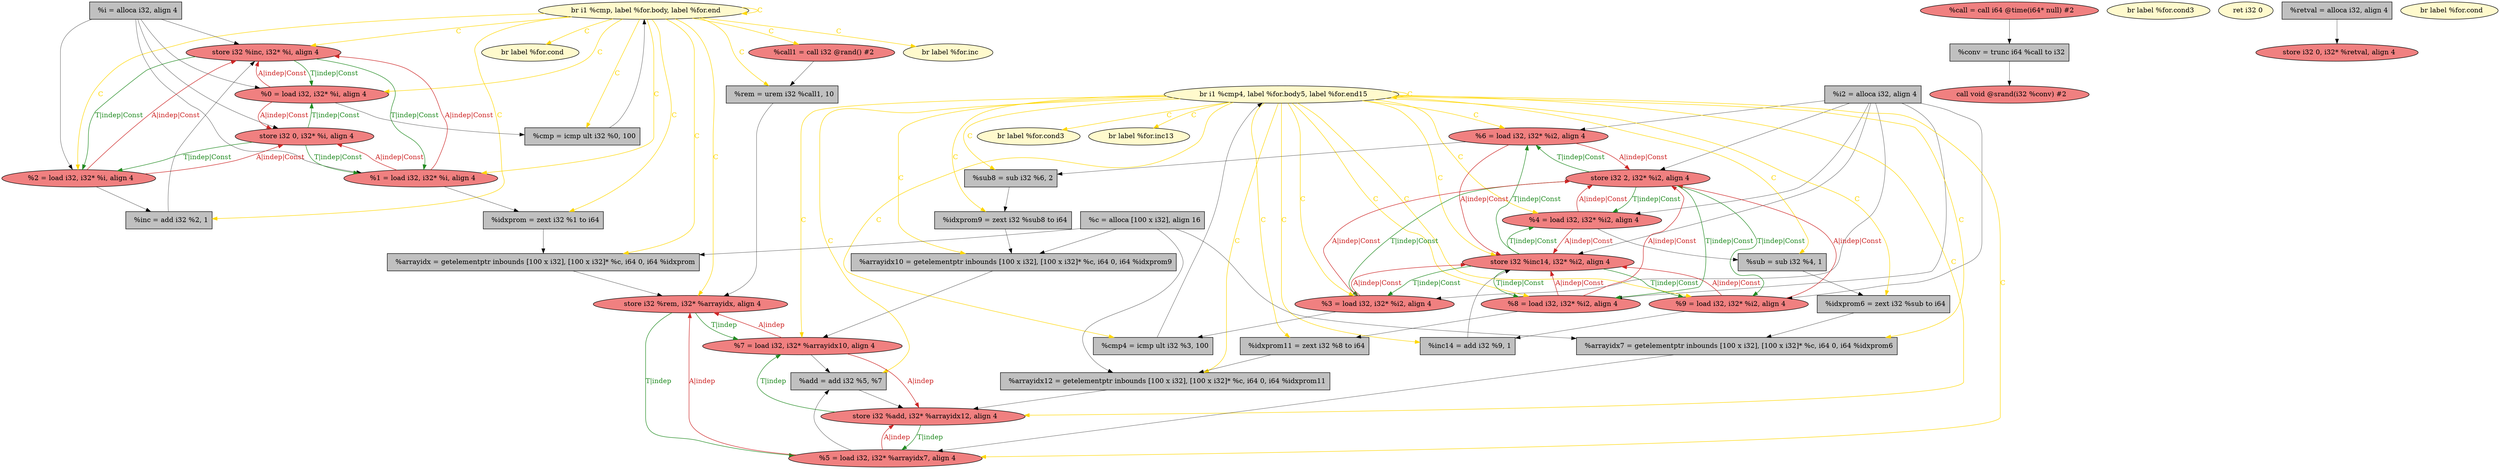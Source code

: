 
digraph G {


node48 [fillcolor=grey,label="  %rem = urem i32 %call1, 10",shape=rectangle,style=filled ]
node44 [fillcolor=grey,label="  %idxprom9 = zext i32 %sub8 to i64",shape=rectangle,style=filled ]
node43 [fillcolor=grey,label="  %i2 = alloca i32, align 4",shape=rectangle,style=filled ]
node45 [fillcolor=lemonchiffon,label="  br i1 %cmp4, label %for.body5, label %for.end15",shape=ellipse,style=filled ]
node42 [fillcolor=lemonchiffon,label="  br label %for.inc",shape=ellipse,style=filled ]
node39 [fillcolor=grey,label="  %c = alloca [100 x i32], align 16",shape=rectangle,style=filled ]
node37 [fillcolor=lightcoral,label="  call void @srand(i32 %conv) #2",shape=ellipse,style=filled ]
node9 [fillcolor=lightcoral,label="  %6 = load i32, i32* %i2, align 4",shape=ellipse,style=filled ]
node36 [fillcolor=lemonchiffon,label="  br label %for.cond",shape=ellipse,style=filled ]
node23 [fillcolor=lemonchiffon,label="  br label %for.cond3",shape=ellipse,style=filled ]
node7 [fillcolor=grey,label="  %cmp = icmp ult i32 %0, 100",shape=rectangle,style=filled ]
node6 [fillcolor=lemonchiffon,label="  br label %for.cond3",shape=ellipse,style=filled ]
node14 [fillcolor=grey,label="  %sub8 = sub i32 %6, 2",shape=rectangle,style=filled ]
node1 [fillcolor=grey,label="  %idxprom6 = zext i32 %sub to i64",shape=rectangle,style=filled ]
node13 [fillcolor=lightcoral,label="  store i32 %rem, i32* %arrayidx, align 4",shape=ellipse,style=filled ]
node41 [fillcolor=lemonchiffon,label="  br i1 %cmp, label %for.body, label %for.end",shape=ellipse,style=filled ]
node12 [fillcolor=lightcoral,label="  store i32 %inc, i32* %i, align 4",shape=ellipse,style=filled ]
node40 [fillcolor=lightcoral,label="  %7 = load i32, i32* %arrayidx10, align 4",shape=ellipse,style=filled ]
node32 [fillcolor=lightcoral,label="  store i32 %add, i32* %arrayidx12, align 4",shape=ellipse,style=filled ]
node3 [fillcolor=lightcoral,label="  %0 = load i32, i32* %i, align 4",shape=ellipse,style=filled ]
node5 [fillcolor=grey,label="  %i = alloca i32, align 4",shape=rectangle,style=filled ]
node11 [fillcolor=lightcoral,label="  %2 = load i32, i32* %i, align 4",shape=ellipse,style=filled ]
node24 [fillcolor=grey,label="  %arrayidx10 = getelementptr inbounds [100 x i32], [100 x i32]* %c, i64 0, i64 %idxprom9",shape=rectangle,style=filled ]
node49 [fillcolor=grey,label="  %arrayidx = getelementptr inbounds [100 x i32], [100 x i32]* %c, i64 0, i64 %idxprom",shape=rectangle,style=filled ]
node0 [fillcolor=lightcoral,label="  %5 = load i32, i32* %arrayidx7, align 4",shape=ellipse,style=filled ]
node15 [fillcolor=lightcoral,label="  %9 = load i32, i32* %i2, align 4",shape=ellipse,style=filled ]
node47 [fillcolor=grey,label="  %sub = sub i32 %4, 1",shape=rectangle,style=filled ]
node8 [fillcolor=lightcoral,label="  store i32 2, i32* %i2, align 4",shape=ellipse,style=filled ]
node16 [fillcolor=lightcoral,label="  %1 = load i32, i32* %i, align 4",shape=ellipse,style=filled ]
node27 [fillcolor=lightcoral,label="  store i32 %inc14, i32* %i2, align 4",shape=ellipse,style=filled ]
node17 [fillcolor=grey,label="  %cmp4 = icmp ult i32 %3, 100",shape=rectangle,style=filled ]
node31 [fillcolor=lemonchiffon,label="  ret i32 0",shape=ellipse,style=filled ]
node18 [fillcolor=lightcoral,label="  %call = call i64 @time(i64* null) #2",shape=ellipse,style=filled ]
node4 [fillcolor=lightcoral,label="  %3 = load i32, i32* %i2, align 4",shape=ellipse,style=filled ]
node19 [fillcolor=lightcoral,label="  %call1 = call i32 @rand() #2",shape=ellipse,style=filled ]
node26 [fillcolor=grey,label="  %add = add i32 %5, %7",shape=rectangle,style=filled ]
node20 [fillcolor=lightcoral,label="  %8 = load i32, i32* %i2, align 4",shape=ellipse,style=filled ]
node29 [fillcolor=lemonchiffon,label="  br label %for.inc13",shape=ellipse,style=filled ]
node21 [fillcolor=grey,label="  %conv = trunc i64 %call to i32",shape=rectangle,style=filled ]
node35 [fillcolor=grey,label="  %retval = alloca i32, align 4",shape=rectangle,style=filled ]
node22 [fillcolor=grey,label="  %idxprom11 = zext i32 %8 to i64",shape=rectangle,style=filled ]
node38 [fillcolor=grey,label="  %inc14 = add i32 %9, 1",shape=rectangle,style=filled ]
node33 [fillcolor=lemonchiffon,label="  br label %for.cond",shape=ellipse,style=filled ]
node2 [fillcolor=lightcoral,label="  %4 = load i32, i32* %i2, align 4",shape=ellipse,style=filled ]
node25 [fillcolor=grey,label="  %arrayidx12 = getelementptr inbounds [100 x i32], [100 x i32]* %c, i64 0, i64 %idxprom11",shape=rectangle,style=filled ]
node28 [fillcolor=grey,label="  %idxprom = zext i32 %1 to i64",shape=rectangle,style=filled ]
node30 [fillcolor=grey,label="  %arrayidx7 = getelementptr inbounds [100 x i32], [100 x i32]* %c, i64 0, i64 %idxprom6",shape=rectangle,style=filled ]
node46 [fillcolor=lightcoral,label="  store i32 0, i32* %retval, align 4",shape=ellipse,style=filled ]
node10 [fillcolor=grey,label="  %inc = add i32 %2, 1",shape=rectangle,style=filled ]
node34 [fillcolor=lightcoral,label="  store i32 0, i32* %i, align 4",shape=ellipse,style=filled ]

node20->node8 [style=solid,color=firebrick3,label="A|indep|Const",penwidth=1.0,fontcolor=firebrick3 ]
node8->node20 [style=solid,color=forestgreen,label="T|indep|Const",penwidth=1.0,fontcolor=forestgreen ]
node9->node8 [style=solid,color=firebrick3,label="A|indep|Const",penwidth=1.0,fontcolor=firebrick3 ]
node4->node27 [style=solid,color=firebrick3,label="A|indep|Const",penwidth=1.0,fontcolor=firebrick3 ]
node8->node15 [style=solid,color=forestgreen,label="T|indep|Const",penwidth=1.0,fontcolor=forestgreen ]
node1->node30 [style=solid,color=black,label="",penwidth=0.5,fontcolor=black ]
node16->node34 [style=solid,color=firebrick3,label="A|indep|Const",penwidth=1.0,fontcolor=firebrick3 ]
node45->node24 [style=solid,color=gold,label="C",penwidth=1.0,fontcolor=gold ]
node0->node13 [style=solid,color=firebrick3,label="A|indep",penwidth=1.0,fontcolor=firebrick3 ]
node16->node12 [style=solid,color=firebrick3,label="A|indep|Const",penwidth=1.0,fontcolor=firebrick3 ]
node12->node16 [style=solid,color=forestgreen,label="T|indep|Const",penwidth=1.0,fontcolor=forestgreen ]
node40->node13 [style=solid,color=firebrick3,label="A|indep",penwidth=1.0,fontcolor=firebrick3 ]
node13->node0 [style=solid,color=forestgreen,label="T|indep",penwidth=1.0,fontcolor=forestgreen ]
node13->node40 [style=solid,color=forestgreen,label="T|indep",penwidth=1.0,fontcolor=forestgreen ]
node32->node0 [style=solid,color=forestgreen,label="T|indep",penwidth=1.0,fontcolor=forestgreen ]
node0->node32 [style=solid,color=firebrick3,label="A|indep",penwidth=1.0,fontcolor=firebrick3 ]
node2->node8 [style=solid,color=firebrick3,label="A|indep|Const",penwidth=1.0,fontcolor=firebrick3 ]
node16->node28 [style=solid,color=black,label="",penwidth=0.5,fontcolor=black ]
node2->node27 [style=solid,color=firebrick3,label="A|indep|Const",penwidth=1.0,fontcolor=firebrick3 ]
node0->node26 [style=solid,color=black,label="",penwidth=0.5,fontcolor=black ]
node43->node8 [style=solid,color=black,label="",penwidth=0.5,fontcolor=black ]
node45->node20 [style=solid,color=gold,label="C",penwidth=1.0,fontcolor=gold ]
node24->node40 [style=solid,color=black,label="",penwidth=0.5,fontcolor=black ]
node27->node2 [style=solid,color=forestgreen,label="T|indep|Const",penwidth=1.0,fontcolor=forestgreen ]
node49->node13 [style=solid,color=black,label="",penwidth=0.5,fontcolor=black ]
node43->node9 [style=solid,color=black,label="",penwidth=0.5,fontcolor=black ]
node10->node12 [style=solid,color=black,label="",penwidth=0.5,fontcolor=black ]
node35->node46 [style=solid,color=black,label="",penwidth=0.5,fontcolor=black ]
node11->node10 [style=solid,color=black,label="",penwidth=0.5,fontcolor=black ]
node5->node12 [style=solid,color=black,label="",penwidth=0.5,fontcolor=black ]
node45->node38 [style=solid,color=gold,label="C",penwidth=1.0,fontcolor=gold ]
node27->node4 [style=solid,color=forestgreen,label="T|indep|Const",penwidth=1.0,fontcolor=forestgreen ]
node8->node2 [style=solid,color=forestgreen,label="T|indep|Const",penwidth=1.0,fontcolor=forestgreen ]
node45->node4 [style=solid,color=gold,label="C",penwidth=1.0,fontcolor=gold ]
node41->node12 [style=solid,color=gold,label="C",penwidth=1.0,fontcolor=gold ]
node40->node32 [style=solid,color=firebrick3,label="A|indep",penwidth=1.0,fontcolor=firebrick3 ]
node32->node40 [style=solid,color=forestgreen,label="T|indep",penwidth=1.0,fontcolor=forestgreen ]
node15->node38 [style=solid,color=black,label="",penwidth=0.5,fontcolor=black ]
node47->node1 [style=solid,color=black,label="",penwidth=0.5,fontcolor=black ]
node41->node36 [style=solid,color=gold,label="C",penwidth=1.0,fontcolor=gold ]
node27->node20 [style=solid,color=forestgreen,label="T|indep|Const",penwidth=1.0,fontcolor=forestgreen ]
node11->node34 [style=solid,color=firebrick3,label="A|indep|Const",penwidth=1.0,fontcolor=firebrick3 ]
node20->node27 [style=solid,color=firebrick3,label="A|indep|Const",penwidth=1.0,fontcolor=firebrick3 ]
node45->node30 [style=solid,color=gold,label="C",penwidth=1.0,fontcolor=gold ]
node15->node27 [style=solid,color=firebrick3,label="A|indep|Const",penwidth=1.0,fontcolor=firebrick3 ]
node5->node16 [style=solid,color=black,label="",penwidth=0.5,fontcolor=black ]
node3->node12 [style=solid,color=firebrick3,label="A|indep|Const",penwidth=1.0,fontcolor=firebrick3 ]
node45->node40 [style=solid,color=gold,label="C",penwidth=1.0,fontcolor=gold ]
node8->node4 [style=solid,color=forestgreen,label="T|indep|Const",penwidth=1.0,fontcolor=forestgreen ]
node45->node27 [style=solid,color=gold,label="C",penwidth=1.0,fontcolor=gold ]
node41->node10 [style=solid,color=gold,label="C",penwidth=1.0,fontcolor=gold ]
node45->node23 [style=solid,color=gold,label="C",penwidth=1.0,fontcolor=gold ]
node30->node0 [style=solid,color=black,label="",penwidth=0.5,fontcolor=black ]
node41->node11 [style=solid,color=gold,label="C",penwidth=1.0,fontcolor=gold ]
node8->node9 [style=solid,color=forestgreen,label="T|indep|Const",penwidth=1.0,fontcolor=forestgreen ]
node43->node15 [style=solid,color=black,label="",penwidth=0.5,fontcolor=black ]
node45->node47 [style=solid,color=gold,label="C",penwidth=1.0,fontcolor=gold ]
node41->node48 [style=solid,color=gold,label="C",penwidth=1.0,fontcolor=gold ]
node21->node37 [style=solid,color=black,label="",penwidth=0.5,fontcolor=black ]
node20->node22 [style=solid,color=black,label="",penwidth=0.5,fontcolor=black ]
node12->node3 [style=solid,color=forestgreen,label="T|indep|Const",penwidth=1.0,fontcolor=forestgreen ]
node18->node21 [style=solid,color=black,label="",penwidth=0.5,fontcolor=black ]
node45->node25 [style=solid,color=gold,label="C",penwidth=1.0,fontcolor=gold ]
node22->node25 [style=solid,color=black,label="",penwidth=0.5,fontcolor=black ]
node41->node28 [style=solid,color=gold,label="C",penwidth=1.0,fontcolor=gold ]
node7->node41 [style=solid,color=black,label="",penwidth=0.5,fontcolor=black ]
node41->node42 [style=solid,color=gold,label="C",penwidth=1.0,fontcolor=gold ]
node45->node22 [style=solid,color=gold,label="C",penwidth=1.0,fontcolor=gold ]
node45->node9 [style=solid,color=gold,label="C",penwidth=1.0,fontcolor=gold ]
node41->node49 [style=solid,color=gold,label="C",penwidth=1.0,fontcolor=gold ]
node34->node16 [style=solid,color=forestgreen,label="T|indep|Const",penwidth=1.0,fontcolor=forestgreen ]
node41->node19 [style=solid,color=gold,label="C",penwidth=1.0,fontcolor=gold ]
node41->node41 [style=solid,color=gold,label="C",penwidth=1.0,fontcolor=gold ]
node41->node3 [style=solid,color=gold,label="C",penwidth=1.0,fontcolor=gold ]
node38->node27 [style=solid,color=black,label="",penwidth=0.5,fontcolor=black ]
node43->node20 [style=solid,color=black,label="",penwidth=0.5,fontcolor=black ]
node43->node27 [style=solid,color=black,label="",penwidth=0.5,fontcolor=black ]
node45->node1 [style=solid,color=gold,label="C",penwidth=1.0,fontcolor=gold ]
node40->node26 [style=solid,color=black,label="",penwidth=0.5,fontcolor=black ]
node26->node32 [style=solid,color=black,label="",penwidth=0.5,fontcolor=black ]
node45->node14 [style=solid,color=gold,label="C",penwidth=1.0,fontcolor=gold ]
node41->node13 [style=solid,color=gold,label="C",penwidth=1.0,fontcolor=gold ]
node27->node15 [style=solid,color=forestgreen,label="T|indep|Const",penwidth=1.0,fontcolor=forestgreen ]
node5->node3 [style=solid,color=black,label="",penwidth=0.5,fontcolor=black ]
node45->node0 [style=solid,color=gold,label="C",penwidth=1.0,fontcolor=gold ]
node45->node17 [style=solid,color=gold,label="C",penwidth=1.0,fontcolor=gold ]
node45->node45 [style=solid,color=gold,label="C",penwidth=1.0,fontcolor=gold ]
node19->node48 [style=solid,color=black,label="",penwidth=0.5,fontcolor=black ]
node45->node32 [style=solid,color=gold,label="C",penwidth=1.0,fontcolor=gold ]
node45->node26 [style=solid,color=gold,label="C",penwidth=1.0,fontcolor=gold ]
node39->node30 [style=solid,color=black,label="",penwidth=0.5,fontcolor=black ]
node4->node17 [style=solid,color=black,label="",penwidth=0.5,fontcolor=black ]
node39->node49 [style=solid,color=black,label="",penwidth=0.5,fontcolor=black ]
node43->node4 [style=solid,color=black,label="",penwidth=0.5,fontcolor=black ]
node48->node13 [style=solid,color=black,label="",penwidth=0.5,fontcolor=black ]
node34->node11 [style=solid,color=forestgreen,label="T|indep|Const",penwidth=1.0,fontcolor=forestgreen ]
node41->node16 [style=solid,color=gold,label="C",penwidth=1.0,fontcolor=gold ]
node39->node25 [style=solid,color=black,label="",penwidth=0.5,fontcolor=black ]
node5->node34 [style=solid,color=black,label="",penwidth=0.5,fontcolor=black ]
node34->node3 [style=solid,color=forestgreen,label="T|indep|Const",penwidth=1.0,fontcolor=forestgreen ]
node9->node14 [style=solid,color=black,label="",penwidth=0.5,fontcolor=black ]
node45->node29 [style=solid,color=gold,label="C",penwidth=1.0,fontcolor=gold ]
node41->node7 [style=solid,color=gold,label="C",penwidth=1.0,fontcolor=gold ]
node45->node44 [style=solid,color=gold,label="C",penwidth=1.0,fontcolor=gold ]
node25->node32 [style=solid,color=black,label="",penwidth=0.5,fontcolor=black ]
node2->node47 [style=solid,color=black,label="",penwidth=0.5,fontcolor=black ]
node17->node45 [style=solid,color=black,label="",penwidth=0.5,fontcolor=black ]
node44->node24 [style=solid,color=black,label="",penwidth=0.5,fontcolor=black ]
node15->node8 [style=solid,color=firebrick3,label="A|indep|Const",penwidth=1.0,fontcolor=firebrick3 ]
node12->node11 [style=solid,color=forestgreen,label="T|indep|Const",penwidth=1.0,fontcolor=forestgreen ]
node3->node34 [style=solid,color=firebrick3,label="A|indep|Const",penwidth=1.0,fontcolor=firebrick3 ]
node3->node7 [style=solid,color=black,label="",penwidth=0.5,fontcolor=black ]
node9->node27 [style=solid,color=firebrick3,label="A|indep|Const",penwidth=1.0,fontcolor=firebrick3 ]
node43->node2 [style=solid,color=black,label="",penwidth=0.5,fontcolor=black ]
node45->node15 [style=solid,color=gold,label="C",penwidth=1.0,fontcolor=gold ]
node11->node12 [style=solid,color=firebrick3,label="A|indep|Const",penwidth=1.0,fontcolor=firebrick3 ]
node27->node9 [style=solid,color=forestgreen,label="T|indep|Const",penwidth=1.0,fontcolor=forestgreen ]
node45->node2 [style=solid,color=gold,label="C",penwidth=1.0,fontcolor=gold ]
node4->node8 [style=solid,color=firebrick3,label="A|indep|Const",penwidth=1.0,fontcolor=firebrick3 ]
node39->node24 [style=solid,color=black,label="",penwidth=0.5,fontcolor=black ]
node5->node11 [style=solid,color=black,label="",penwidth=0.5,fontcolor=black ]
node28->node49 [style=solid,color=black,label="",penwidth=0.5,fontcolor=black ]
node14->node44 [style=solid,color=black,label="",penwidth=0.5,fontcolor=black ]


}
